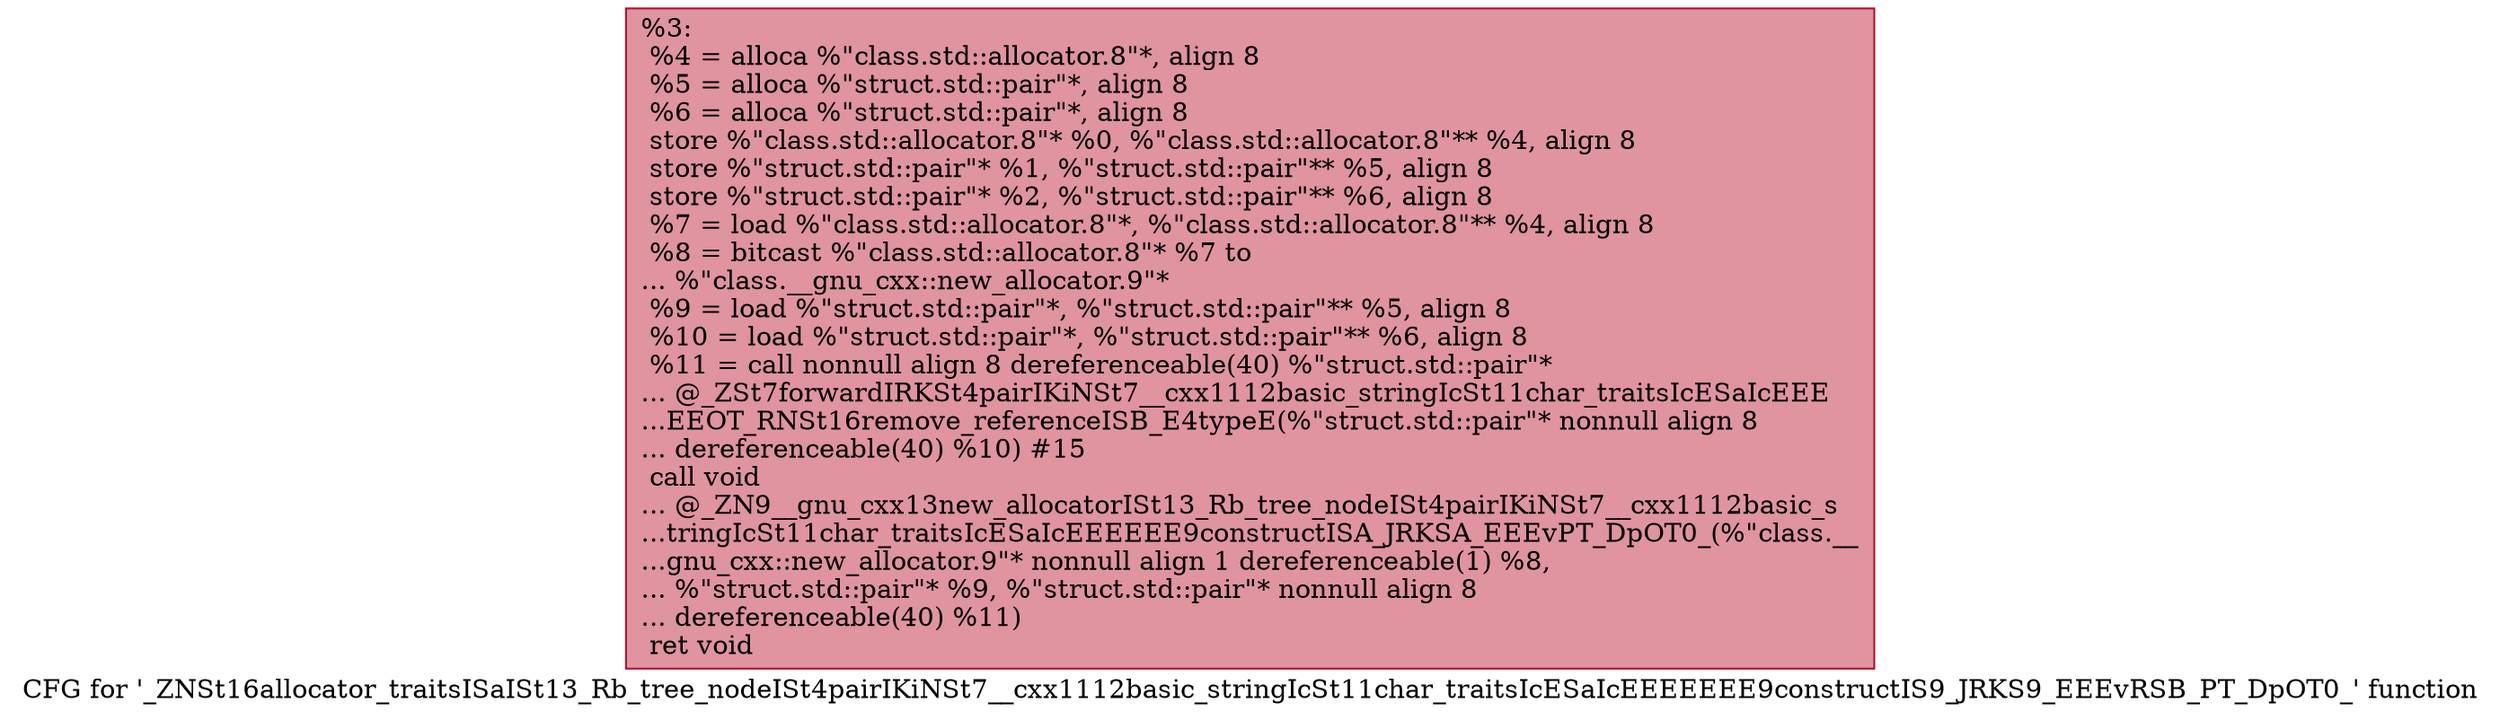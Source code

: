 digraph "CFG for '_ZNSt16allocator_traitsISaISt13_Rb_tree_nodeISt4pairIKiNSt7__cxx1112basic_stringIcSt11char_traitsIcESaIcEEEEEEE9constructIS9_JRKS9_EEEvRSB_PT_DpOT0_' function" {
	label="CFG for '_ZNSt16allocator_traitsISaISt13_Rb_tree_nodeISt4pairIKiNSt7__cxx1112basic_stringIcSt11char_traitsIcESaIcEEEEEEE9constructIS9_JRKS9_EEEvRSB_PT_DpOT0_' function";

	Node0x561d2df1e3d0 [shape=record,color="#b70d28ff", style=filled, fillcolor="#b70d2870",label="{%3:\l  %4 = alloca %\"class.std::allocator.8\"*, align 8\l  %5 = alloca %\"struct.std::pair\"*, align 8\l  %6 = alloca %\"struct.std::pair\"*, align 8\l  store %\"class.std::allocator.8\"* %0, %\"class.std::allocator.8\"** %4, align 8\l  store %\"struct.std::pair\"* %1, %\"struct.std::pair\"** %5, align 8\l  store %\"struct.std::pair\"* %2, %\"struct.std::pair\"** %6, align 8\l  %7 = load %\"class.std::allocator.8\"*, %\"class.std::allocator.8\"** %4, align 8\l  %8 = bitcast %\"class.std::allocator.8\"* %7 to\l... %\"class.__gnu_cxx::new_allocator.9\"*\l  %9 = load %\"struct.std::pair\"*, %\"struct.std::pair\"** %5, align 8\l  %10 = load %\"struct.std::pair\"*, %\"struct.std::pair\"** %6, align 8\l  %11 = call nonnull align 8 dereferenceable(40) %\"struct.std::pair\"*\l... @_ZSt7forwardIRKSt4pairIKiNSt7__cxx1112basic_stringIcSt11char_traitsIcESaIcEEE\l...EEOT_RNSt16remove_referenceISB_E4typeE(%\"struct.std::pair\"* nonnull align 8\l... dereferenceable(40) %10) #15\l  call void\l... @_ZN9__gnu_cxx13new_allocatorISt13_Rb_tree_nodeISt4pairIKiNSt7__cxx1112basic_s\l...tringIcSt11char_traitsIcESaIcEEEEEE9constructISA_JRKSA_EEEvPT_DpOT0_(%\"class.__\l...gnu_cxx::new_allocator.9\"* nonnull align 1 dereferenceable(1) %8,\l... %\"struct.std::pair\"* %9, %\"struct.std::pair\"* nonnull align 8\l... dereferenceable(40) %11)\l  ret void\l}"];
}
